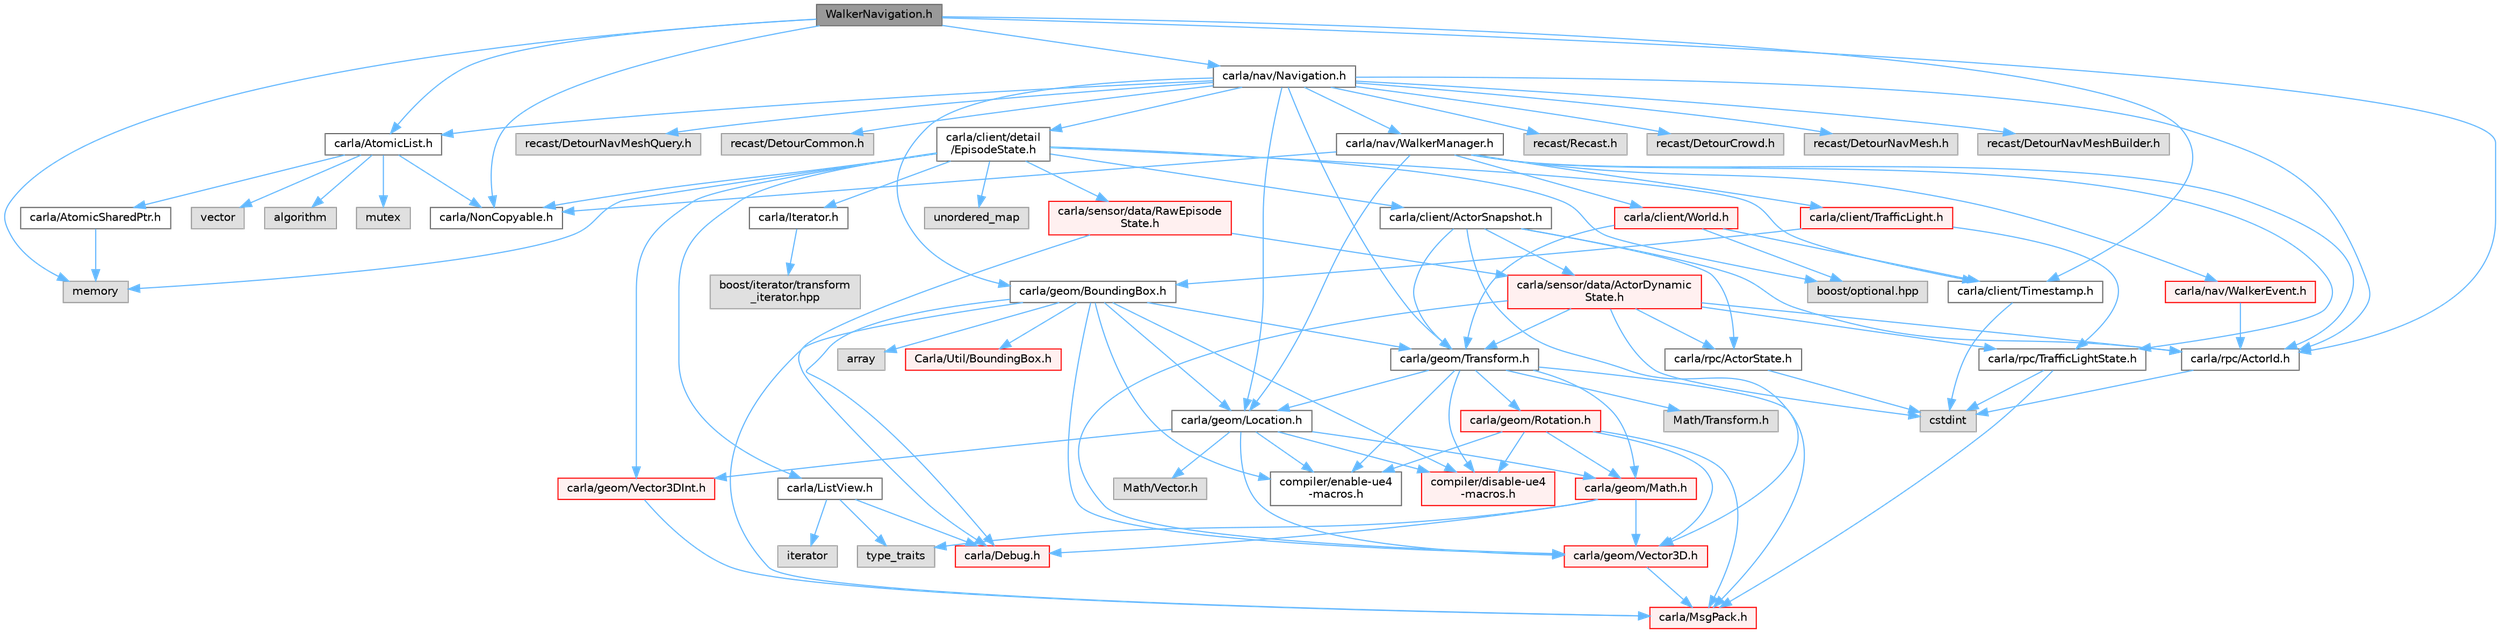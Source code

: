 digraph "WalkerNavigation.h"
{
 // INTERACTIVE_SVG=YES
 // LATEX_PDF_SIZE
  bgcolor="transparent";
  edge [fontname=Helvetica,fontsize=10,labelfontname=Helvetica,labelfontsize=10];
  node [fontname=Helvetica,fontsize=10,shape=box,height=0.2,width=0.4];
  Node1 [id="Node000001",label="WalkerNavigation.h",height=0.2,width=0.4,color="gray40", fillcolor="grey60", style="filled", fontcolor="black",tooltip=" "];
  Node1 -> Node2 [id="edge1_Node000001_Node000002",color="steelblue1",style="solid",tooltip=" "];
  Node2 [id="Node000002",label="carla/AtomicList.h",height=0.2,width=0.4,color="grey40", fillcolor="white", style="filled",URL="$d7/d3c/AtomicList_8h.html",tooltip=" "];
  Node2 -> Node3 [id="edge2_Node000002_Node000003",color="steelblue1",style="solid",tooltip=" "];
  Node3 [id="Node000003",label="carla/AtomicSharedPtr.h",height=0.2,width=0.4,color="grey40", fillcolor="white", style="filled",URL="$df/de2/AtomicSharedPtr_8h.html",tooltip=" "];
  Node3 -> Node4 [id="edge3_Node000003_Node000004",color="steelblue1",style="solid",tooltip=" "];
  Node4 [id="Node000004",label="memory",height=0.2,width=0.4,color="grey60", fillcolor="#E0E0E0", style="filled",tooltip=" "];
  Node2 -> Node5 [id="edge4_Node000002_Node000005",color="steelblue1",style="solid",tooltip=" "];
  Node5 [id="Node000005",label="carla/NonCopyable.h",height=0.2,width=0.4,color="grey40", fillcolor="white", style="filled",URL="$d4/dd8/LibCarla_2source_2carla_2NonCopyable_8h.html",tooltip=" "];
  Node2 -> Node6 [id="edge5_Node000002_Node000006",color="steelblue1",style="solid",tooltip=" "];
  Node6 [id="Node000006",label="algorithm",height=0.2,width=0.4,color="grey60", fillcolor="#E0E0E0", style="filled",tooltip=" "];
  Node2 -> Node7 [id="edge6_Node000002_Node000007",color="steelblue1",style="solid",tooltip=" "];
  Node7 [id="Node000007",label="mutex",height=0.2,width=0.4,color="grey60", fillcolor="#E0E0E0", style="filled",tooltip=" "];
  Node2 -> Node8 [id="edge7_Node000002_Node000008",color="steelblue1",style="solid",tooltip=" "];
  Node8 [id="Node000008",label="vector",height=0.2,width=0.4,color="grey60", fillcolor="#E0E0E0", style="filled",tooltip=" "];
  Node1 -> Node9 [id="edge8_Node000001_Node000009",color="steelblue1",style="solid",tooltip=" "];
  Node9 [id="Node000009",label="carla/nav/Navigation.h",height=0.2,width=0.4,color="grey40", fillcolor="white", style="filled",URL="$d0/d36/Navigation_8h.html",tooltip=" "];
  Node9 -> Node2 [id="edge9_Node000009_Node000002",color="steelblue1",style="solid",tooltip=" "];
  Node9 -> Node10 [id="edge10_Node000009_Node000010",color="steelblue1",style="solid",tooltip=" "];
  Node10 [id="Node000010",label="carla/client/detail\l/EpisodeState.h",height=0.2,width=0.4,color="grey40", fillcolor="white", style="filled",URL="$d7/df2/EpisodeState_8h.html",tooltip=" "];
  Node10 -> Node11 [id="edge11_Node000010_Node000011",color="steelblue1",style="solid",tooltip=" "];
  Node11 [id="Node000011",label="carla/Iterator.h",height=0.2,width=0.4,color="grey40", fillcolor="white", style="filled",URL="$d7/ddd/Iterator_8h.html",tooltip=" "];
  Node11 -> Node12 [id="edge12_Node000011_Node000012",color="steelblue1",style="solid",tooltip=" "];
  Node12 [id="Node000012",label="boost/iterator/transform\l_iterator.hpp",height=0.2,width=0.4,color="grey60", fillcolor="#E0E0E0", style="filled",tooltip=" "];
  Node10 -> Node13 [id="edge13_Node000010_Node000013",color="steelblue1",style="solid",tooltip=" "];
  Node13 [id="Node000013",label="carla/ListView.h",height=0.2,width=0.4,color="grey40", fillcolor="white", style="filled",URL="$d4/d50/LibCarla_2source_2carla_2ListView_8h.html",tooltip=" "];
  Node13 -> Node14 [id="edge14_Node000013_Node000014",color="steelblue1",style="solid",tooltip=" "];
  Node14 [id="Node000014",label="carla/Debug.h",height=0.2,width=0.4,color="red", fillcolor="#FFF0F0", style="filled",URL="$d4/deb/Debug_8h.html",tooltip=" "];
  Node13 -> Node18 [id="edge15_Node000013_Node000018",color="steelblue1",style="solid",tooltip=" "];
  Node18 [id="Node000018",label="type_traits",height=0.2,width=0.4,color="grey60", fillcolor="#E0E0E0", style="filled",tooltip=" "];
  Node13 -> Node19 [id="edge16_Node000013_Node000019",color="steelblue1",style="solid",tooltip=" "];
  Node19 [id="Node000019",label="iterator",height=0.2,width=0.4,color="grey60", fillcolor="#E0E0E0", style="filled",tooltip=" "];
  Node10 -> Node5 [id="edge17_Node000010_Node000005",color="steelblue1",style="solid",tooltip=" "];
  Node10 -> Node20 [id="edge18_Node000010_Node000020",color="steelblue1",style="solid",tooltip=" "];
  Node20 [id="Node000020",label="carla/client/ActorSnapshot.h",height=0.2,width=0.4,color="grey40", fillcolor="white", style="filled",URL="$db/d5e/ActorSnapshot_8h.html",tooltip=" "];
  Node20 -> Node21 [id="edge19_Node000020_Node000021",color="steelblue1",style="solid",tooltip=" "];
  Node21 [id="Node000021",label="carla/geom/Transform.h",height=0.2,width=0.4,color="grey40", fillcolor="white", style="filled",URL="$de/d17/geom_2Transform_8h.html",tooltip=" "];
  Node21 -> Node22 [id="edge20_Node000021_Node000022",color="steelblue1",style="solid",tooltip=" "];
  Node22 [id="Node000022",label="carla/MsgPack.h",height=0.2,width=0.4,color="red", fillcolor="#FFF0F0", style="filled",URL="$d9/d6f/MsgPack_8h.html",tooltip=" "];
  Node21 -> Node31 [id="edge21_Node000021_Node000031",color="steelblue1",style="solid",tooltip=" "];
  Node31 [id="Node000031",label="carla/geom/Location.h",height=0.2,width=0.4,color="grey40", fillcolor="white", style="filled",URL="$d9/d8b/geom_2Location_8h.html",tooltip=" "];
  Node31 -> Node32 [id="edge22_Node000031_Node000032",color="steelblue1",style="solid",tooltip=" "];
  Node32 [id="Node000032",label="carla/geom/Vector3D.h",height=0.2,width=0.4,color="red", fillcolor="#FFF0F0", style="filled",URL="$de/d70/geom_2Vector3D_8h.html",tooltip=" "];
  Node32 -> Node22 [id="edge23_Node000032_Node000022",color="steelblue1",style="solid",tooltip=" "];
  Node31 -> Node34 [id="edge24_Node000031_Node000034",color="steelblue1",style="solid",tooltip=" "];
  Node34 [id="Node000034",label="carla/geom/Vector3DInt.h",height=0.2,width=0.4,color="red", fillcolor="#FFF0F0", style="filled",URL="$d1/da4/Vector3DInt_8h.html",tooltip=" "];
  Node34 -> Node22 [id="edge25_Node000034_Node000022",color="steelblue1",style="solid",tooltip=" "];
  Node31 -> Node35 [id="edge26_Node000031_Node000035",color="steelblue1",style="solid",tooltip=" "];
  Node35 [id="Node000035",label="carla/geom/Math.h",height=0.2,width=0.4,color="red", fillcolor="#FFF0F0", style="filled",URL="$db/d8a/Math_8h.html",tooltip=" "];
  Node35 -> Node14 [id="edge27_Node000035_Node000014",color="steelblue1",style="solid",tooltip=" "];
  Node35 -> Node32 [id="edge28_Node000035_Node000032",color="steelblue1",style="solid",tooltip=" "];
  Node35 -> Node18 [id="edge29_Node000035_Node000018",color="steelblue1",style="solid",tooltip=" "];
  Node31 -> Node37 [id="edge30_Node000031_Node000037",color="steelblue1",style="solid",tooltip=" "];
  Node37 [id="Node000037",label="compiler/enable-ue4\l-macros.h",height=0.2,width=0.4,color="grey40", fillcolor="white", style="filled",URL="$d9/da2/enable-ue4-macros_8h.html",tooltip=" "];
  Node31 -> Node38 [id="edge31_Node000031_Node000038",color="steelblue1",style="solid",tooltip=" "];
  Node38 [id="Node000038",label="Math/Vector.h",height=0.2,width=0.4,color="grey60", fillcolor="#E0E0E0", style="filled",tooltip=" "];
  Node31 -> Node39 [id="edge32_Node000031_Node000039",color="steelblue1",style="solid",tooltip=" "];
  Node39 [id="Node000039",label="compiler/disable-ue4\l-macros.h",height=0.2,width=0.4,color="red", fillcolor="#FFF0F0", style="filled",URL="$d2/d02/disable-ue4-macros_8h.html",tooltip=" "];
  Node21 -> Node35 [id="edge33_Node000021_Node000035",color="steelblue1",style="solid",tooltip=" "];
  Node21 -> Node44 [id="edge34_Node000021_Node000044",color="steelblue1",style="solid",tooltip=" "];
  Node44 [id="Node000044",label="carla/geom/Rotation.h",height=0.2,width=0.4,color="red", fillcolor="#FFF0F0", style="filled",URL="$d0/d8f/Rotation_8h.html",tooltip=" "];
  Node44 -> Node22 [id="edge35_Node000044_Node000022",color="steelblue1",style="solid",tooltip=" "];
  Node44 -> Node35 [id="edge36_Node000044_Node000035",color="steelblue1",style="solid",tooltip=" "];
  Node44 -> Node32 [id="edge37_Node000044_Node000032",color="steelblue1",style="solid",tooltip=" "];
  Node44 -> Node37 [id="edge38_Node000044_Node000037",color="steelblue1",style="solid",tooltip=" "];
  Node44 -> Node39 [id="edge39_Node000044_Node000039",color="steelblue1",style="solid",tooltip=" "];
  Node21 -> Node37 [id="edge40_Node000021_Node000037",color="steelblue1",style="solid",tooltip=" "];
  Node21 -> Node46 [id="edge41_Node000021_Node000046",color="steelblue1",style="solid",tooltip=" "];
  Node46 [id="Node000046",label="Math/Transform.h",height=0.2,width=0.4,color="grey60", fillcolor="#E0E0E0", style="filled",tooltip=" "];
  Node21 -> Node39 [id="edge42_Node000021_Node000039",color="steelblue1",style="solid",tooltip=" "];
  Node20 -> Node32 [id="edge43_Node000020_Node000032",color="steelblue1",style="solid",tooltip=" "];
  Node20 -> Node47 [id="edge44_Node000020_Node000047",color="steelblue1",style="solid",tooltip=" "];
  Node47 [id="Node000047",label="carla/rpc/ActorId.h",height=0.2,width=0.4,color="grey40", fillcolor="white", style="filled",URL="$d3/d89/ActorId_8h.html",tooltip=" "];
  Node47 -> Node28 [id="edge45_Node000047_Node000028",color="steelblue1",style="solid",tooltip=" "];
  Node28 [id="Node000028",label="cstdint",height=0.2,width=0.4,color="grey60", fillcolor="#E0E0E0", style="filled",tooltip=" "];
  Node20 -> Node48 [id="edge46_Node000020_Node000048",color="steelblue1",style="solid",tooltip=" "];
  Node48 [id="Node000048",label="carla/rpc/ActorState.h",height=0.2,width=0.4,color="grey40", fillcolor="white", style="filled",URL="$d5/d30/rpc_2ActorState_8h.html",tooltip=" "];
  Node48 -> Node28 [id="edge47_Node000048_Node000028",color="steelblue1",style="solid",tooltip=" "];
  Node20 -> Node49 [id="edge48_Node000020_Node000049",color="steelblue1",style="solid",tooltip=" "];
  Node49 [id="Node000049",label="carla/sensor/data/ActorDynamic\lState.h",height=0.2,width=0.4,color="red", fillcolor="#FFF0F0", style="filled",URL="$d6/d60/ActorDynamicState_8h.html",tooltip=" "];
  Node49 -> Node21 [id="edge49_Node000049_Node000021",color="steelblue1",style="solid",tooltip=" "];
  Node49 -> Node32 [id="edge50_Node000049_Node000032",color="steelblue1",style="solid",tooltip=" "];
  Node49 -> Node47 [id="edge51_Node000049_Node000047",color="steelblue1",style="solid",tooltip=" "];
  Node49 -> Node48 [id="edge52_Node000049_Node000048",color="steelblue1",style="solid",tooltip=" "];
  Node49 -> Node51 [id="edge53_Node000049_Node000051",color="steelblue1",style="solid",tooltip=" "];
  Node51 [id="Node000051",label="carla/rpc/TrafficLightState.h",height=0.2,width=0.4,color="grey40", fillcolor="white", style="filled",URL="$d1/d16/LibCarla_2source_2carla_2rpc_2TrafficLightState_8h.html",tooltip=" "];
  Node51 -> Node22 [id="edge54_Node000051_Node000022",color="steelblue1",style="solid",tooltip=" "];
  Node51 -> Node28 [id="edge55_Node000051_Node000028",color="steelblue1",style="solid",tooltip=" "];
  Node49 -> Node28 [id="edge56_Node000049_Node000028",color="steelblue1",style="solid",tooltip=" "];
  Node10 -> Node58 [id="edge57_Node000010_Node000058",color="steelblue1",style="solid",tooltip=" "];
  Node58 [id="Node000058",label="carla/client/Timestamp.h",height=0.2,width=0.4,color="grey40", fillcolor="white", style="filled",URL="$d7/d66/Timestamp_8h.html",tooltip=" "];
  Node58 -> Node28 [id="edge58_Node000058_Node000028",color="steelblue1",style="solid",tooltip=" "];
  Node10 -> Node34 [id="edge59_Node000010_Node000034",color="steelblue1",style="solid",tooltip=" "];
  Node10 -> Node59 [id="edge60_Node000010_Node000059",color="steelblue1",style="solid",tooltip=" "];
  Node59 [id="Node000059",label="carla/sensor/data/RawEpisode\lState.h",height=0.2,width=0.4,color="red", fillcolor="#FFF0F0", style="filled",URL="$dd/d7d/RawEpisodeState_8h.html",tooltip=" "];
  Node59 -> Node14 [id="edge61_Node000059_Node000014",color="steelblue1",style="solid",tooltip=" "];
  Node59 -> Node49 [id="edge62_Node000059_Node000049",color="steelblue1",style="solid",tooltip=" "];
  Node10 -> Node81 [id="edge63_Node000010_Node000081",color="steelblue1",style="solid",tooltip=" "];
  Node81 [id="Node000081",label="boost/optional.hpp",height=0.2,width=0.4,color="grey60", fillcolor="#E0E0E0", style="filled",tooltip=" "];
  Node10 -> Node4 [id="edge64_Node000010_Node000004",color="steelblue1",style="solid",tooltip=" "];
  Node10 -> Node77 [id="edge65_Node000010_Node000077",color="steelblue1",style="solid",tooltip=" "];
  Node77 [id="Node000077",label="unordered_map",height=0.2,width=0.4,color="grey60", fillcolor="#E0E0E0", style="filled",tooltip=" "];
  Node9 -> Node82 [id="edge66_Node000009_Node000082",color="steelblue1",style="solid",tooltip=" "];
  Node82 [id="Node000082",label="carla/geom/BoundingBox.h",height=0.2,width=0.4,color="grey40", fillcolor="white", style="filled",URL="$d2/dfe/LibCarla_2source_2carla_2geom_2BoundingBox_8h.html",tooltip=" "];
  Node82 -> Node14 [id="edge67_Node000082_Node000014",color="steelblue1",style="solid",tooltip=" "];
  Node82 -> Node22 [id="edge68_Node000082_Node000022",color="steelblue1",style="solid",tooltip=" "];
  Node82 -> Node21 [id="edge69_Node000082_Node000021",color="steelblue1",style="solid",tooltip=" "];
  Node82 -> Node31 [id="edge70_Node000082_Node000031",color="steelblue1",style="solid",tooltip=" "];
  Node82 -> Node32 [id="edge71_Node000082_Node000032",color="steelblue1",style="solid",tooltip=" "];
  Node82 -> Node83 [id="edge72_Node000082_Node000083",color="steelblue1",style="solid",tooltip=" "];
  Node83 [id="Node000083",label="array",height=0.2,width=0.4,color="grey60", fillcolor="#E0E0E0", style="filled",tooltip=" "];
  Node82 -> Node37 [id="edge73_Node000082_Node000037",color="steelblue1",style="solid",tooltip=" "];
  Node82 -> Node84 [id="edge74_Node000082_Node000084",color="steelblue1",style="solid",tooltip=" "];
  Node84 [id="Node000084",label="Carla/Util/BoundingBox.h",height=0.2,width=0.4,color="red", fillcolor="#FFF0F0", style="filled",URL="$d2/d62/Unreal_2CarlaUE4_2Plugins_2Carla_2Source_2Carla_2Util_2BoundingBox_8h.html",tooltip=" "];
  Node82 -> Node39 [id="edge75_Node000082_Node000039",color="steelblue1",style="solid",tooltip=" "];
  Node9 -> Node31 [id="edge76_Node000009_Node000031",color="steelblue1",style="solid",tooltip=" "];
  Node9 -> Node21 [id="edge77_Node000009_Node000021",color="steelblue1",style="solid",tooltip=" "];
  Node9 -> Node86 [id="edge78_Node000009_Node000086",color="steelblue1",style="solid",tooltip=" "];
  Node86 [id="Node000086",label="carla/nav/WalkerManager.h",height=0.2,width=0.4,color="grey40", fillcolor="white", style="filled",URL="$df/d64/WalkerManager_8h.html",tooltip=" "];
  Node86 -> Node5 [id="edge79_Node000086_Node000005",color="steelblue1",style="solid",tooltip=" "];
  Node86 -> Node87 [id="edge80_Node000086_Node000087",color="steelblue1",style="solid",tooltip=" "];
  Node87 [id="Node000087",label="carla/client/TrafficLight.h",height=0.2,width=0.4,color="red", fillcolor="#FFF0F0", style="filled",URL="$d5/d9e/TrafficLight_8h.html",tooltip=" "];
  Node87 -> Node51 [id="edge81_Node000087_Node000051",color="steelblue1",style="solid",tooltip=" "];
  Node87 -> Node82 [id="edge82_Node000087_Node000082",color="steelblue1",style="solid",tooltip=" "];
  Node86 -> Node91 [id="edge83_Node000086_Node000091",color="steelblue1",style="solid",tooltip=" "];
  Node91 [id="Node000091",label="carla/client/World.h",height=0.2,width=0.4,color="red", fillcolor="#FFF0F0", style="filled",URL="$dd/d5b/World_8h.html",tooltip=" "];
  Node91 -> Node58 [id="edge84_Node000091_Node000058",color="steelblue1",style="solid",tooltip=" "];
  Node91 -> Node21 [id="edge85_Node000091_Node000021",color="steelblue1",style="solid",tooltip=" "];
  Node91 -> Node81 [id="edge86_Node000091_Node000081",color="steelblue1",style="solid",tooltip=" "];
  Node86 -> Node31 [id="edge87_Node000086_Node000031",color="steelblue1",style="solid",tooltip=" "];
  Node86 -> Node196 [id="edge88_Node000086_Node000196",color="steelblue1",style="solid",tooltip=" "];
  Node196 [id="Node000196",label="carla/nav/WalkerEvent.h",height=0.2,width=0.4,color="red", fillcolor="#FFF0F0", style="filled",URL="$de/d25/WalkerEvent_8h.html",tooltip=" "];
  Node196 -> Node47 [id="edge89_Node000196_Node000047",color="steelblue1",style="solid",tooltip=" "];
  Node86 -> Node47 [id="edge90_Node000086_Node000047",color="steelblue1",style="solid",tooltip=" "];
  Node86 -> Node51 [id="edge91_Node000086_Node000051",color="steelblue1",style="solid",tooltip=" "];
  Node9 -> Node47 [id="edge92_Node000009_Node000047",color="steelblue1",style="solid",tooltip=" "];
  Node9 -> Node197 [id="edge93_Node000009_Node000197",color="steelblue1",style="solid",tooltip=" "];
  Node197 [id="Node000197",label="recast/Recast.h",height=0.2,width=0.4,color="grey60", fillcolor="#E0E0E0", style="filled",tooltip=" "];
  Node9 -> Node198 [id="edge94_Node000009_Node000198",color="steelblue1",style="solid",tooltip=" "];
  Node198 [id="Node000198",label="recast/DetourCrowd.h",height=0.2,width=0.4,color="grey60", fillcolor="#E0E0E0", style="filled",tooltip=" "];
  Node9 -> Node199 [id="edge95_Node000009_Node000199",color="steelblue1",style="solid",tooltip=" "];
  Node199 [id="Node000199",label="recast/DetourNavMesh.h",height=0.2,width=0.4,color="grey60", fillcolor="#E0E0E0", style="filled",tooltip=" "];
  Node9 -> Node200 [id="edge96_Node000009_Node000200",color="steelblue1",style="solid",tooltip=" "];
  Node200 [id="Node000200",label="recast/DetourNavMeshBuilder.h",height=0.2,width=0.4,color="grey60", fillcolor="#E0E0E0", style="filled",tooltip=" "];
  Node9 -> Node201 [id="edge97_Node000009_Node000201",color="steelblue1",style="solid",tooltip=" "];
  Node201 [id="Node000201",label="recast/DetourNavMeshQuery.h",height=0.2,width=0.4,color="grey60", fillcolor="#E0E0E0", style="filled",tooltip=" "];
  Node9 -> Node202 [id="edge98_Node000009_Node000202",color="steelblue1",style="solid",tooltip=" "];
  Node202 [id="Node000202",label="recast/DetourCommon.h",height=0.2,width=0.4,color="grey60", fillcolor="#E0E0E0", style="filled",tooltip=" "];
  Node1 -> Node5 [id="edge99_Node000001_Node000005",color="steelblue1",style="solid",tooltip=" "];
  Node1 -> Node58 [id="edge100_Node000001_Node000058",color="steelblue1",style="solid",tooltip=" "];
  Node1 -> Node47 [id="edge101_Node000001_Node000047",color="steelblue1",style="solid",tooltip=" "];
  Node1 -> Node4 [id="edge102_Node000001_Node000004",color="steelblue1",style="solid",tooltip=" "];
}
